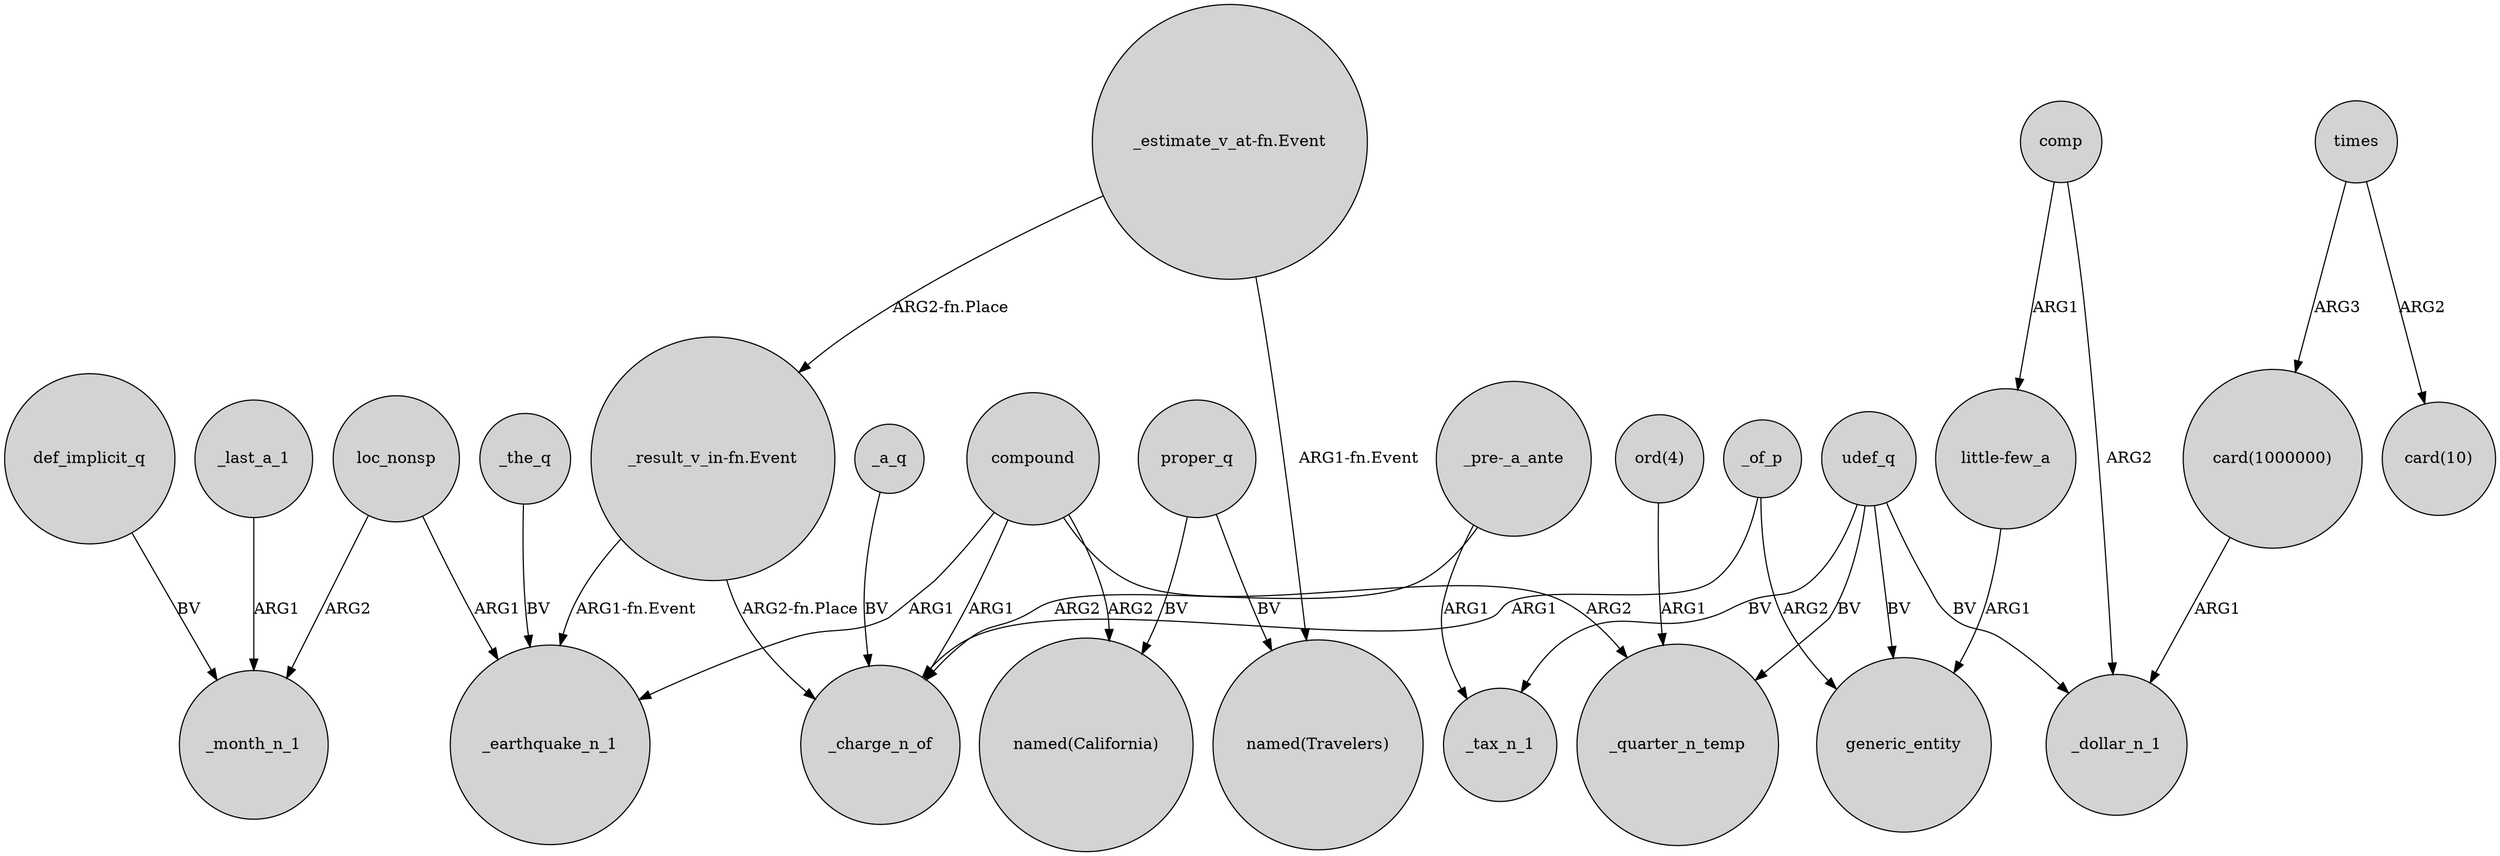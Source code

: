 digraph {
	node [shape=circle style=filled]
	def_implicit_q -> _month_n_1 [label=BV]
	_last_a_1 -> _month_n_1 [label=ARG1]
	times -> "card(10)" [label=ARG2]
	"_result_v_in-fn.Event" -> _charge_n_of [label="ARG2-fn.Place"]
	comp -> _dollar_n_1 [label=ARG2]
	compound -> "named(California)" [label=ARG2]
	udef_q -> _tax_n_1 [label=BV]
	times -> "card(1000000)" [label=ARG3]
	proper_q -> "named(Travelers)" [label=BV]
	_a_q -> _charge_n_of [label=BV]
	"_estimate_v_at-fn.Event" -> "_result_v_in-fn.Event" [label="ARG2-fn.Place"]
	"little-few_a" -> generic_entity [label=ARG1]
	udef_q -> generic_entity [label=BV]
	loc_nonsp -> _month_n_1 [label=ARG2]
	compound -> _charge_n_of [label=ARG1]
	loc_nonsp -> _earthquake_n_1 [label=ARG1]
	compound -> _quarter_n_temp [label=ARG2]
	_of_p -> generic_entity [label=ARG2]
	udef_q -> _dollar_n_1 [label=BV]
	"card(1000000)" -> _dollar_n_1 [label=ARG1]
	"ord(4)" -> _quarter_n_temp [label=ARG1]
	"_pre-_a_ante" -> _tax_n_1 [label=ARG1]
	"_pre-_a_ante" -> _charge_n_of [label=ARG2]
	compound -> _earthquake_n_1 [label=ARG1]
	comp -> "little-few_a" [label=ARG1]
	udef_q -> _quarter_n_temp [label=BV]
	_of_p -> _charge_n_of [label=ARG1]
	proper_q -> "named(California)" [label=BV]
	"_estimate_v_at-fn.Event" -> "named(Travelers)" [label="ARG1-fn.Event"]
	"_result_v_in-fn.Event" -> _earthquake_n_1 [label="ARG1-fn.Event"]
	_the_q -> _earthquake_n_1 [label=BV]
}
